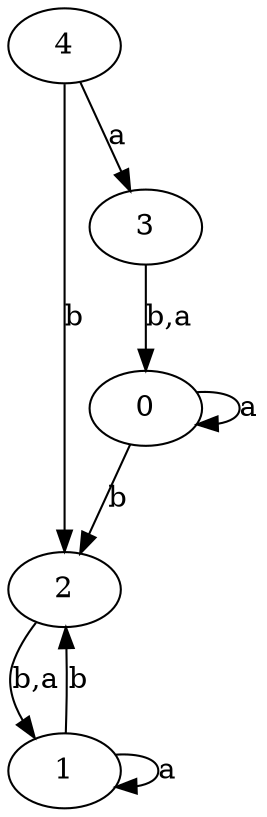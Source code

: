 digraph {
 ranksep=0.5;
 d2tdocpreamble = "\usetikzlibrary{automata}";
 d2tfigpreamble = "\tikzstyle{every state}= [ draw=blue!50,very thick,fill=blue!20]  \tikzstyle{auto}= [fill=white]";
 node [style="state"];
 edge [lblstyle="auto",topath="bend right", len=4  ]
  "0" [label="0",style = "state, initial"];
  "1" [label="1",];
  "2" [label="2",];
  "3" [label="3",style = "state, accepting"];
  "4" [label="4",];
  "0" -> "0" [label="a",topath="loop above"];
  "0" -> "2" [label="b"];
  "1" -> "1" [label="a",topath="loop above"];
  "1" -> "2" [label="b"];
  "2" -> "1" [label="b,a"];
  "3" -> "0" [label="b,a"];
  "4" -> "2" [label="b"];
  "4" -> "3" [label="a"];
}